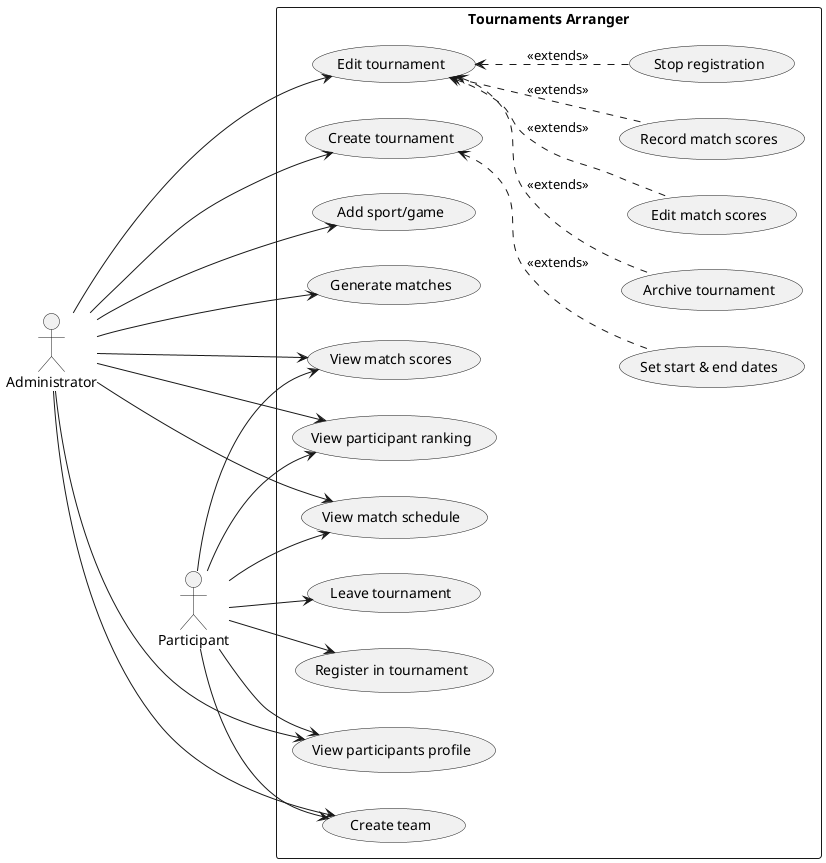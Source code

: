 @startuml project
left to right direction

actor Administrator as admin
actor Participant as particip

rectangle "Tournaments Arranger" {
    usecase "Create tournament" as create_tournaments
    usecase "Set start & end dates" as set_dates
    set_dates -up-> create_tournaments #line.dashed : <<extends>>

    usecase "Edit tournament" as edit_tournament_data
    usecase "Edit match scores" as edit_match_scores
    edit_match_scores -up-> edit_tournament_data #line.dashed : <<extends>>
    usecase "Record match scores" as record_match_scores
    record_match_scores -up-> edit_tournament_data #line.dashed : <<extends>>
    usecase "Stop registration" as stop_registration
    stop_registration -up-> edit_tournament_data #line.dashed : <<extends>>
    usecase "Archive tournament" as archive_tournament
    archive_tournament -up-> edit_tournament_data #line.dashed : <<extends>>

    usecase "View match scores" as view_match_scores
    usecase "View participant ranking" as view_participant_ranking
    usecase "View match schedule" as view_match_schedule
    usecase "Add sport/game" as add_sport_game

    usecase "View participants profile" as view_participant_profile
    usecase "Create team" as create_team
    usecase "Generate matches" as generate_matches
    usecase "Leave tournament" as leave_tournament
    usecase "Register in tournament" as register_in_tournament
}

admin --> create_tournaments
admin --> edit_tournament_data
admin --> generate_matches
admin --> add_sport_game

admin ---> view_match_schedule
particip --> view_match_schedule
admin --> view_participant_ranking
particip --> view_participant_ranking
admin --> create_team
particip --> create_team
admin --> view_participant_profile
particip --> view_participant_profile
admin --> view_match_scores
particip --> view_match_scores

particip --> register_in_tournament
particip --> leave_tournament
@enduml
